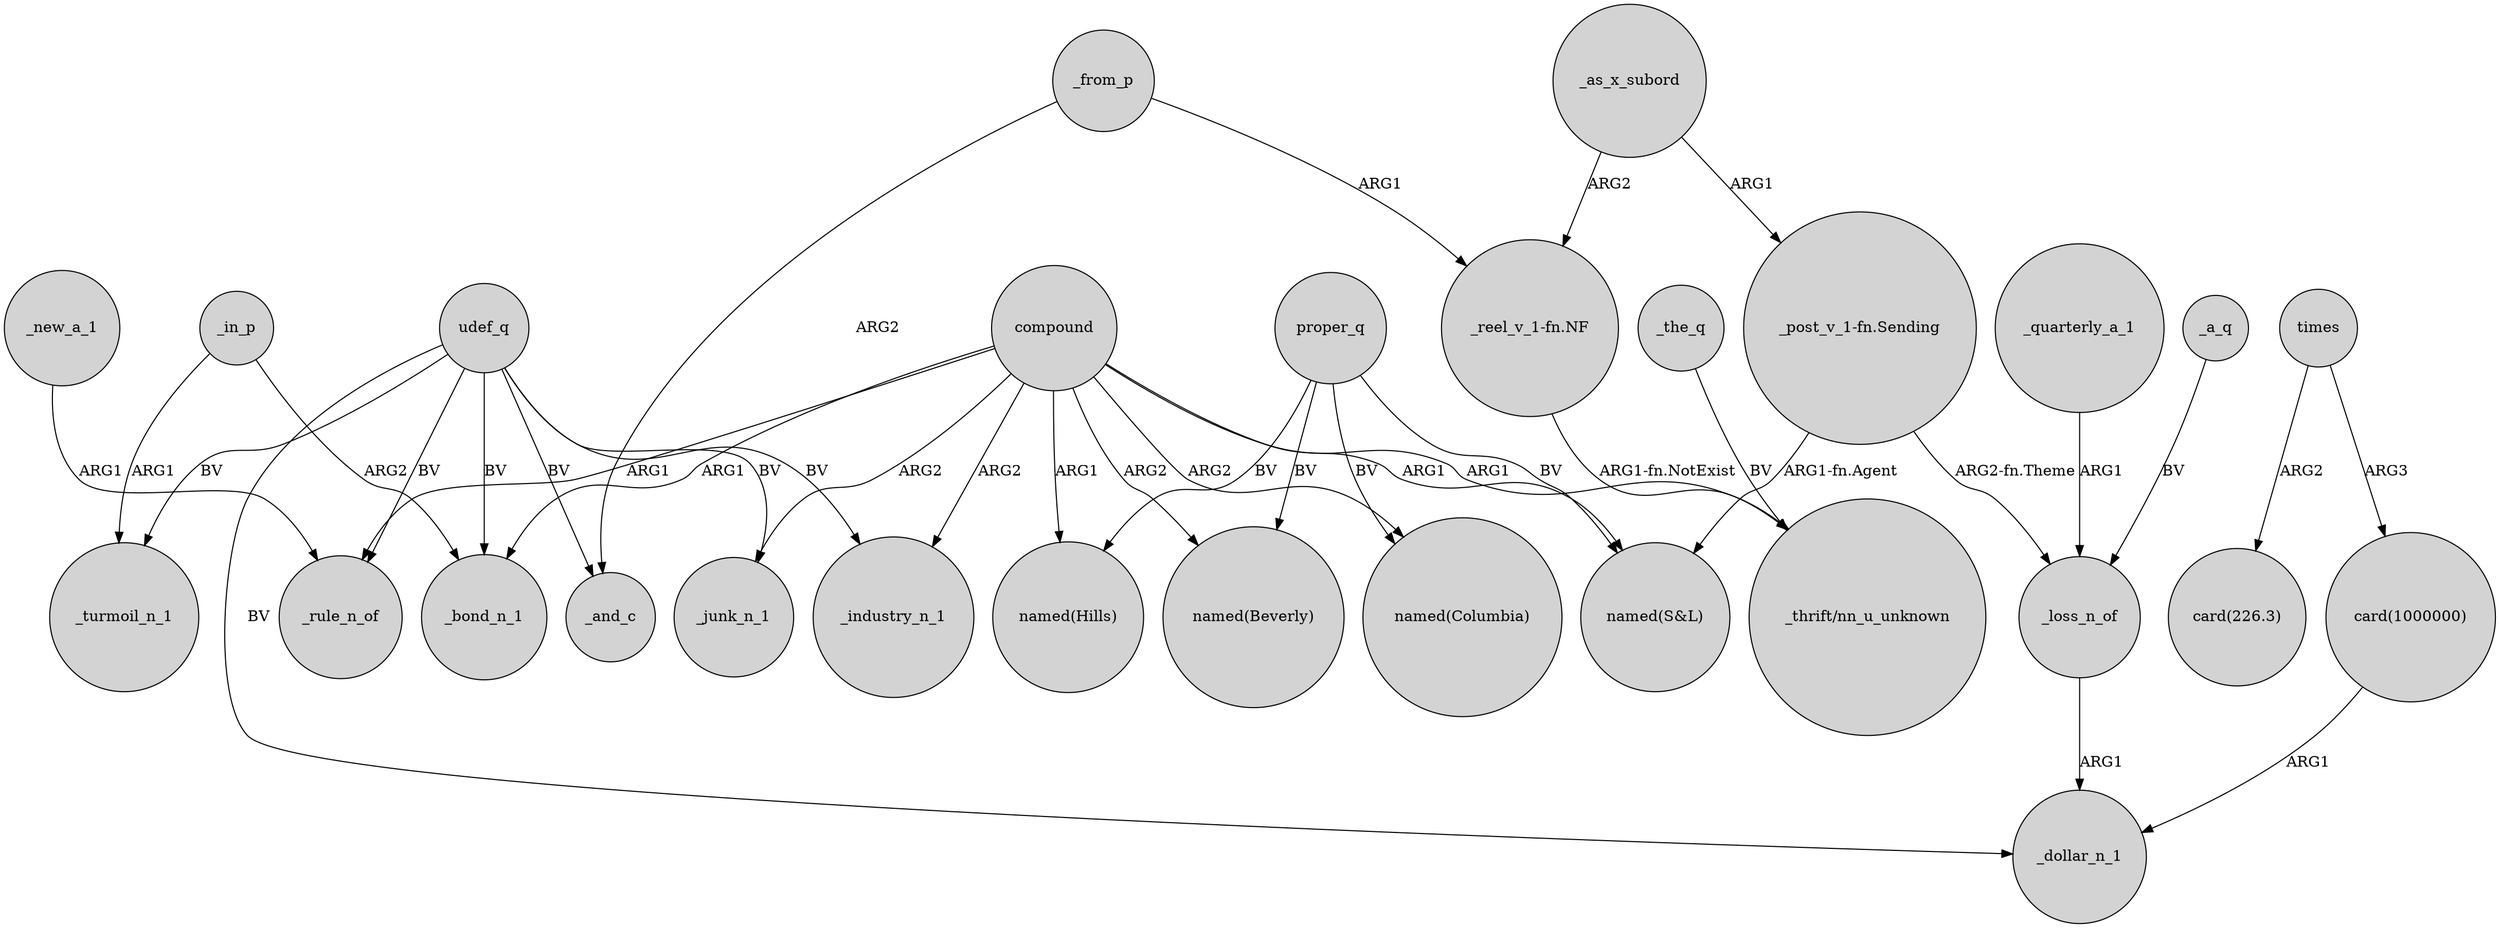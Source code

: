 digraph {
	node [shape=circle style=filled]
	udef_q -> _rule_n_of [label=BV]
	"_post_v_1-fn.Sending" -> _loss_n_of [label="ARG2-fn.Theme"]
	"card(1000000)" -> _dollar_n_1 [label=ARG1]
	times -> "card(226.3)" [label=ARG2]
	_as_x_subord -> "_post_v_1-fn.Sending" [label=ARG1]
	_in_p -> _bond_n_1 [label=ARG2]
	_a_q -> _loss_n_of [label=BV]
	compound -> "named(Hills)" [label=ARG1]
	compound -> _rule_n_of [label=ARG1]
	_loss_n_of -> _dollar_n_1 [label=ARG1]
	"_post_v_1-fn.Sending" -> "named(S&L)" [label="ARG1-fn.Agent"]
	compound -> _bond_n_1 [label=ARG1]
	compound -> "named(S&L)" [label=ARG1]
	proper_q -> "named(Hills)" [label=BV]
	compound -> _junk_n_1 [label=ARG2]
	_quarterly_a_1 -> _loss_n_of [label=ARG1]
	"_reel_v_1-fn.NF" -> "_thrift/nn_u_unknown" [label="ARG1-fn.NotExist"]
	compound -> "named(Beverly)" [label=ARG2]
	proper_q -> "named(Columbia)" [label=BV]
	udef_q -> _junk_n_1 [label=BV]
	_from_p -> "_reel_v_1-fn.NF" [label=ARG1]
	udef_q -> _turmoil_n_1 [label=BV]
	udef_q -> _bond_n_1 [label=BV]
	compound -> "named(Columbia)" [label=ARG2]
	compound -> _industry_n_1 [label=ARG2]
	times -> "card(1000000)" [label=ARG3]
	_as_x_subord -> "_reel_v_1-fn.NF" [label=ARG2]
	_the_q -> "_thrift/nn_u_unknown" [label=BV]
	proper_q -> "named(Beverly)" [label=BV]
	_from_p -> _and_c [label=ARG2]
	udef_q -> _and_c [label=BV]
	proper_q -> "named(S&L)" [label=BV]
	udef_q -> _industry_n_1 [label=BV]
	_in_p -> _turmoil_n_1 [label=ARG1]
	udef_q -> _dollar_n_1 [label=BV]
	compound -> "_thrift/nn_u_unknown" [label=ARG1]
	_new_a_1 -> _rule_n_of [label=ARG1]
}

